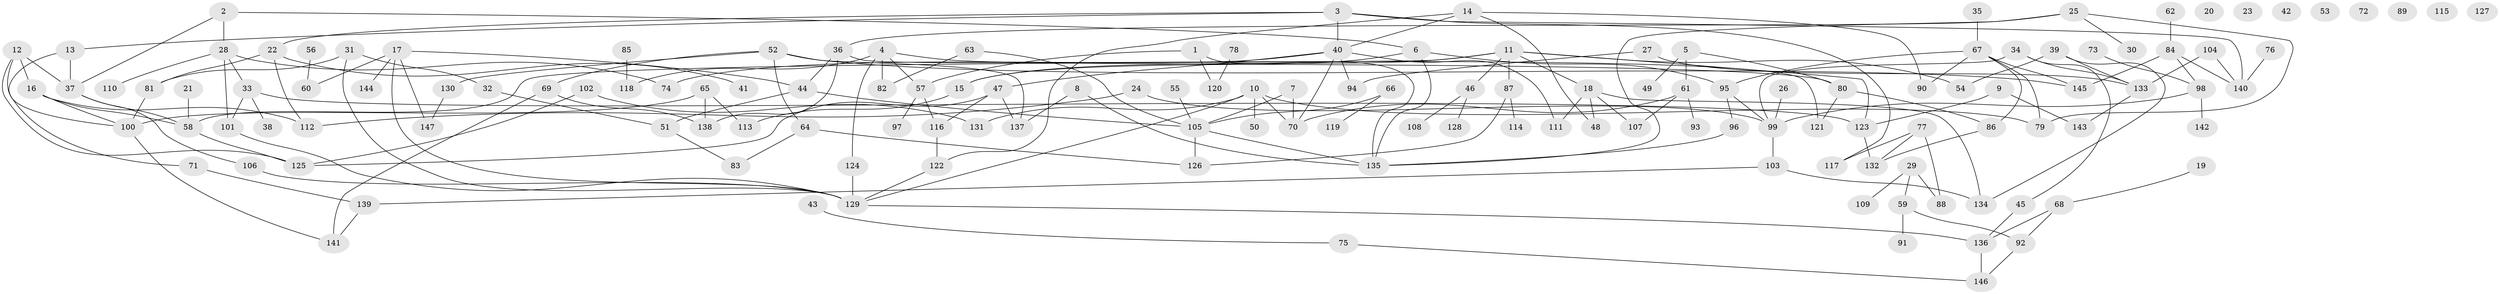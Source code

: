 // Generated by graph-tools (version 1.1) at 2025/12/03/09/25 04:12:52]
// undirected, 147 vertices, 197 edges
graph export_dot {
graph [start="1"]
  node [color=gray90,style=filled];
  1;
  2;
  3;
  4;
  5;
  6;
  7;
  8;
  9;
  10;
  11;
  12;
  13;
  14;
  15;
  16;
  17;
  18;
  19;
  20;
  21;
  22;
  23;
  24;
  25;
  26;
  27;
  28;
  29;
  30;
  31;
  32;
  33;
  34;
  35;
  36;
  37;
  38;
  39;
  40;
  41;
  42;
  43;
  44;
  45;
  46;
  47;
  48;
  49;
  50;
  51;
  52;
  53;
  54;
  55;
  56;
  57;
  58;
  59;
  60;
  61;
  62;
  63;
  64;
  65;
  66;
  67;
  68;
  69;
  70;
  71;
  72;
  73;
  74;
  75;
  76;
  77;
  78;
  79;
  80;
  81;
  82;
  83;
  84;
  85;
  86;
  87;
  88;
  89;
  90;
  91;
  92;
  93;
  94;
  95;
  96;
  97;
  98;
  99;
  100;
  101;
  102;
  103;
  104;
  105;
  106;
  107;
  108;
  109;
  110;
  111;
  112;
  113;
  114;
  115;
  116;
  117;
  118;
  119;
  120;
  121;
  122;
  123;
  124;
  125;
  126;
  127;
  128;
  129;
  130;
  131;
  132;
  133;
  134;
  135;
  136;
  137;
  138;
  139;
  140;
  141;
  142;
  143;
  144;
  145;
  146;
  147;
  1 -- 57;
  1 -- 120;
  1 -- 135;
  2 -- 6;
  2 -- 28;
  2 -- 37;
  3 -- 13;
  3 -- 22;
  3 -- 40;
  3 -- 117;
  3 -- 140;
  4 -- 57;
  4 -- 80;
  4 -- 82;
  4 -- 118;
  4 -- 124;
  5 -- 49;
  5 -- 61;
  5 -- 80;
  6 -- 15;
  6 -- 95;
  6 -- 135;
  7 -- 70;
  7 -- 105;
  8 -- 135;
  8 -- 137;
  9 -- 123;
  9 -- 143;
  10 -- 50;
  10 -- 70;
  10 -- 79;
  10 -- 129;
  10 -- 131;
  11 -- 15;
  11 -- 18;
  11 -- 46;
  11 -- 54;
  11 -- 58;
  11 -- 87;
  11 -- 123;
  12 -- 16;
  12 -- 37;
  12 -- 100;
  12 -- 125;
  13 -- 37;
  13 -- 71;
  14 -- 40;
  14 -- 48;
  14 -- 90;
  14 -- 122;
  15 -- 113;
  16 -- 58;
  16 -- 100;
  16 -- 112;
  17 -- 44;
  17 -- 60;
  17 -- 129;
  17 -- 144;
  17 -- 147;
  18 -- 48;
  18 -- 107;
  18 -- 111;
  18 -- 134;
  19 -- 68;
  21 -- 58;
  22 -- 41;
  22 -- 81;
  22 -- 112;
  24 -- 99;
  24 -- 112;
  25 -- 30;
  25 -- 36;
  25 -- 79;
  25 -- 135;
  26 -- 99;
  27 -- 94;
  27 -- 133;
  28 -- 33;
  28 -- 74;
  28 -- 101;
  28 -- 110;
  29 -- 59;
  29 -- 88;
  29 -- 109;
  31 -- 32;
  31 -- 81;
  31 -- 129;
  32 -- 51;
  33 -- 38;
  33 -- 101;
  33 -- 123;
  34 -- 45;
  34 -- 99;
  34 -- 133;
  35 -- 67;
  36 -- 44;
  36 -- 121;
  36 -- 138;
  37 -- 58;
  37 -- 106;
  39 -- 54;
  39 -- 133;
  39 -- 134;
  40 -- 47;
  40 -- 70;
  40 -- 74;
  40 -- 94;
  40 -- 111;
  43 -- 75;
  44 -- 51;
  44 -- 105;
  45 -- 136;
  46 -- 108;
  46 -- 128;
  47 -- 116;
  47 -- 125;
  47 -- 137;
  51 -- 83;
  52 -- 64;
  52 -- 69;
  52 -- 130;
  52 -- 137;
  52 -- 145;
  55 -- 105;
  56 -- 60;
  57 -- 97;
  57 -- 116;
  58 -- 125;
  59 -- 91;
  59 -- 92;
  61 -- 70;
  61 -- 93;
  61 -- 107;
  62 -- 84;
  63 -- 82;
  63 -- 105;
  64 -- 83;
  64 -- 126;
  65 -- 100;
  65 -- 113;
  65 -- 138;
  66 -- 105;
  66 -- 119;
  67 -- 79;
  67 -- 86;
  67 -- 90;
  67 -- 95;
  67 -- 145;
  68 -- 92;
  68 -- 136;
  69 -- 138;
  69 -- 141;
  71 -- 139;
  73 -- 98;
  75 -- 146;
  76 -- 140;
  77 -- 88;
  77 -- 117;
  77 -- 132;
  78 -- 120;
  80 -- 86;
  80 -- 121;
  81 -- 100;
  84 -- 98;
  84 -- 140;
  84 -- 145;
  85 -- 118;
  86 -- 132;
  87 -- 114;
  87 -- 126;
  92 -- 146;
  95 -- 96;
  95 -- 99;
  96 -- 135;
  98 -- 99;
  98 -- 142;
  99 -- 103;
  100 -- 141;
  101 -- 129;
  102 -- 125;
  102 -- 131;
  103 -- 134;
  103 -- 139;
  104 -- 133;
  104 -- 140;
  105 -- 126;
  105 -- 135;
  106 -- 129;
  116 -- 122;
  122 -- 129;
  123 -- 132;
  124 -- 129;
  129 -- 136;
  130 -- 147;
  133 -- 143;
  136 -- 146;
  139 -- 141;
}
